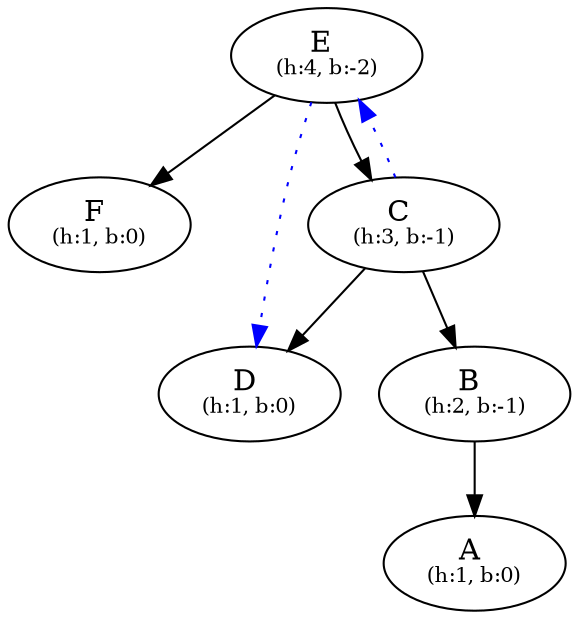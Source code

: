 digraph {
  nE [label="E" pos="1.6,3.0!" label=<E <br/><font point-size="10">(h:4, b:-2)</font>>]
  nF [label="F" pos="3.2,2.0!" label=<F <br/><font point-size="10">(h:1, b:0)</font>>]
  nC [label="C" pos="0.0,2.0!" label=<C <br/><font point-size="10">(h:3, b:-1)</font>>]
  nD [label="D" pos="0.8,1.0!" label=<D <br/><font point-size="10">(h:1, b:0)</font>>]
  nB [label="B" pos="-0.8,1.0!" label=<B <br/><font point-size="10">(h:2, b:-1)</font>>]
  nA [label="A" pos="-1.2000000000000002,0.0!" label=<A <br/><font point-size="10">(h:1, b:0)</font>>]
  nE -> nF 
  nE -> nC 
  nC -> nD 
  nC -> nB 
  nB -> nA 
  nC -> nE [color="blue" style="dotted"]
  nE -> nD [color="blue" style="dotted"]
}